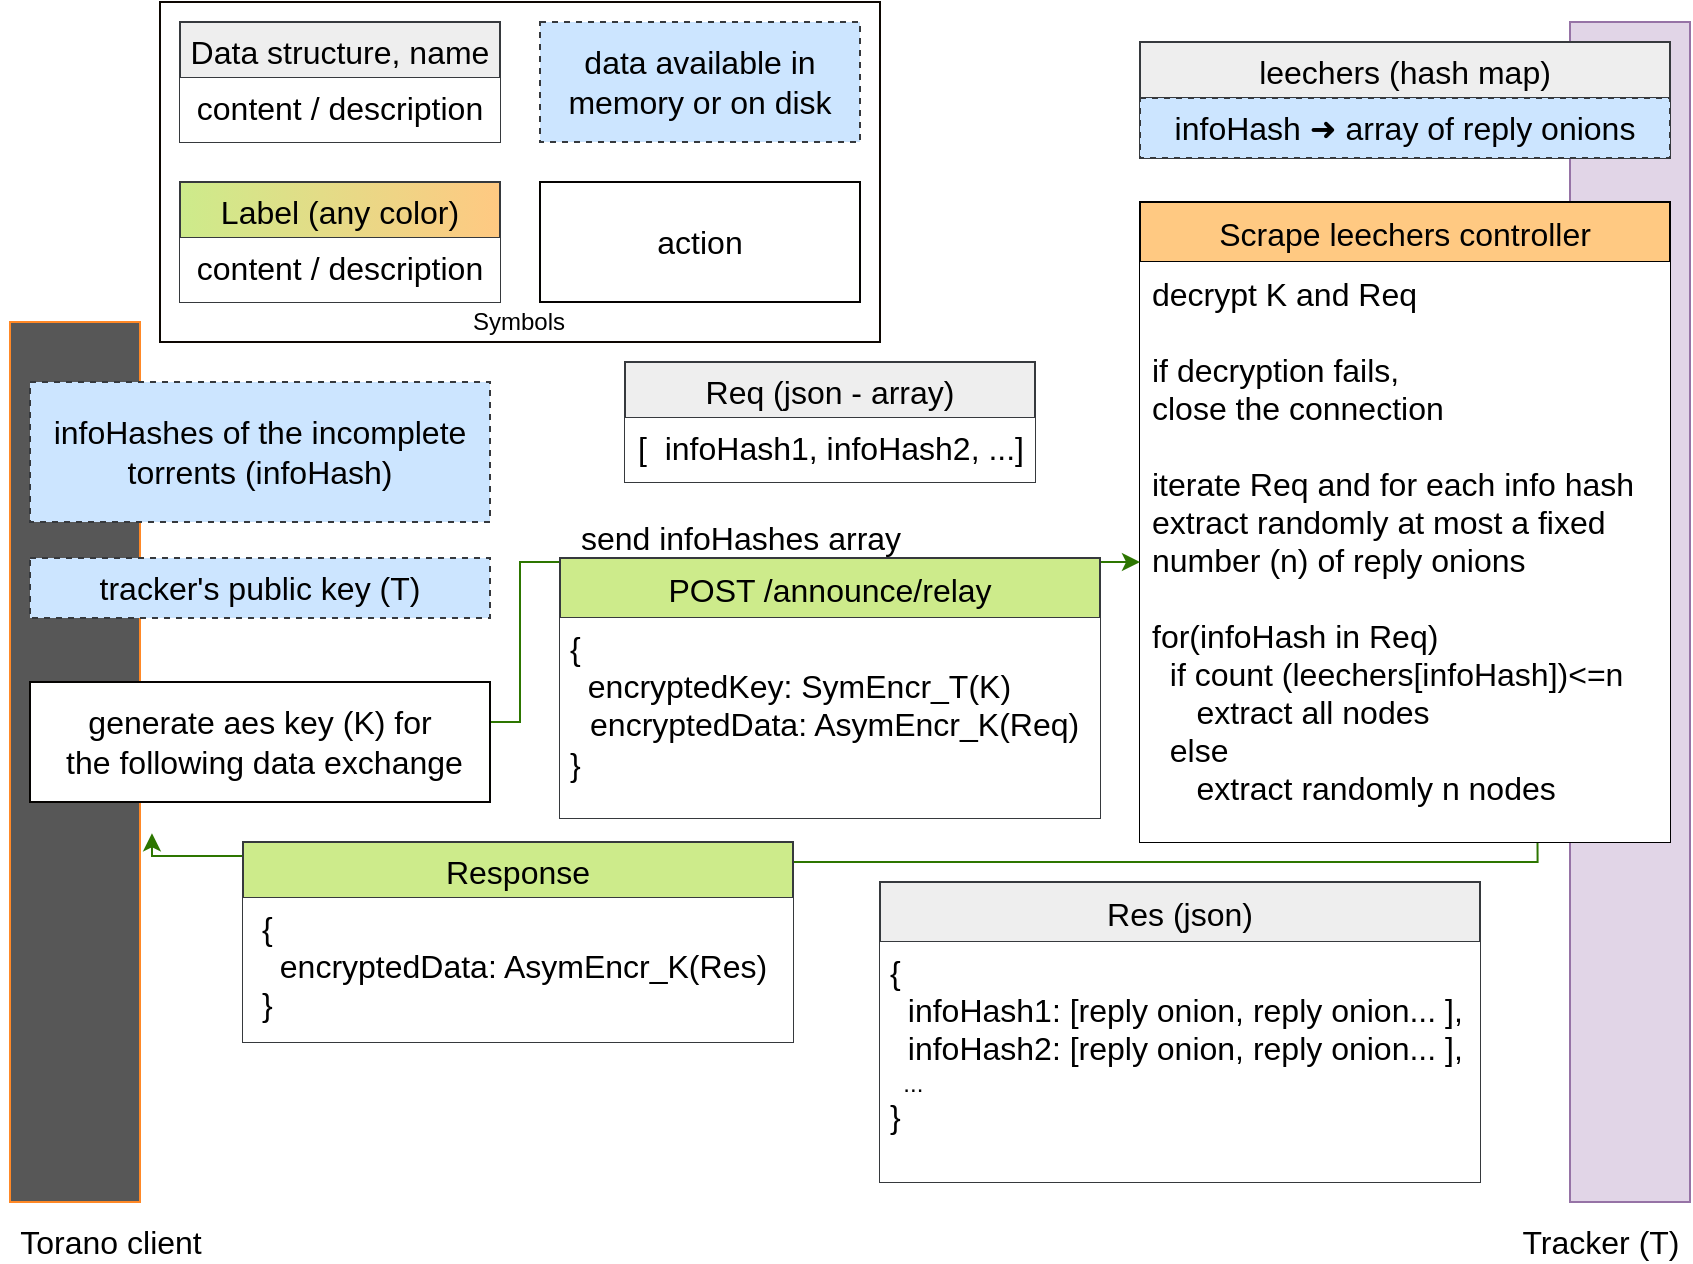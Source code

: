 <mxfile version="19.0.3" type="device"><diagram id="BzUFFizU8-wW_hmCJIyQ" name="Page-1"><mxGraphModel dx="1363" dy="905" grid="1" gridSize="10" guides="1" tooltips="1" connect="1" arrows="1" fold="1" page="1" pageScale="1" pageWidth="850" pageHeight="1100" math="0" shadow="0"><root><mxCell id="0"/><mxCell id="1" parent="0"/><mxCell id="PHUq9M7F-iocGRsVr-AD-3" value="" style="rounded=0;whiteSpace=wrap;html=1;fillColor=#575757;gradientColor=none;strokeColor=#FF8826;" parent="1" vertex="1"><mxGeometry x="5" y="440" width="65" height="440" as="geometry"/></mxCell><mxCell id="PHUq9M7F-iocGRsVr-AD-5" value="" style="rounded=0;whiteSpace=wrap;html=1;fillColor=#e1d5e7;strokeColor=#9673a6;" parent="1" vertex="1"><mxGeometry x="785" y="290" width="60" height="590" as="geometry"/></mxCell><mxCell id="PHUq9M7F-iocGRsVr-AD-6" value="&lt;font style=&quot;font-size: 16px;&quot;&gt;Tracker (T)&lt;br&gt;&lt;/font&gt;" style="text;html=1;align=center;verticalAlign=middle;resizable=0;points=[];autosize=1;strokeColor=none;fillColor=none;" parent="1" vertex="1"><mxGeometry x="755" y="890" width="90" height="20" as="geometry"/></mxCell><mxCell id="xfZ_95dBWtsysFm2oRyI-12" style="edgeStyle=orthogonalEdgeStyle;rounded=0;orthogonalLoop=1;jettySize=auto;html=1;exitX=0.75;exitY=1;exitDx=0;exitDy=0;entryX=1.092;entryY=0.581;entryDx=0;entryDy=0;entryPerimeter=0;strokeColor=#2D7600;" parent="1" source="PHUq9M7F-iocGRsVr-AD-18" target="PHUq9M7F-iocGRsVr-AD-3" edge="1"><mxGeometry relative="1" as="geometry"><Array as="points"><mxPoint x="769" y="710"/><mxPoint x="320" y="710"/><mxPoint x="320" y="707"/></Array></mxGeometry></mxCell><mxCell id="PHUq9M7F-iocGRsVr-AD-18" value="Scrape leechers controller" style="swimlane;fontStyle=0;childLayout=stackLayout;horizontal=1;startSize=30;horizontalStack=0;resizeParent=1;resizeParentMax=0;resizeLast=0;collapsible=1;marginBottom=0;rounded=0;fontSize=16;fontColor=default;strokeColor=#000000;fillColor=#FFC982;" parent="1" vertex="1"><mxGeometry x="570" y="380" width="265" height="320" as="geometry"/></mxCell><mxCell id="PHUq9M7F-iocGRsVr-AD-93" value="decrypt K and Req&#10;&#10;if decryption fails, &#10;close the connection&#10;&#10;iterate Req and for each info hash&#10;extract randomly at most a fixed &#10;number (n) of reply onions  &#10;&#10;for(infoHash in Req) &#10;  if count (leechers[infoHash])&lt;=n&#10;     extract all nodes&#10;  else&#10;     extract randomly n nodes&#10;" style="text;strokeColor=none;fillColor=default;align=left;verticalAlign=top;spacingLeft=4;spacingRight=4;overflow=hidden;points=[[0,0.5],[1,0.5]];portConstraint=eastwest;rotatable=0;rounded=0;fontSize=16;fontColor=#000000;dashed=1;dashPattern=1 1;" parent="PHUq9M7F-iocGRsVr-AD-18" vertex="1"><mxGeometry y="30" width="265" height="290" as="geometry"/></mxCell><mxCell id="PHUq9M7F-iocGRsVr-AD-24" value="&lt;font style=&quot;font-size: 16px;&quot;&gt;infoHashes of the incomplete torrents (infoHash)&lt;br&gt;&lt;/font&gt;" style="rounded=0;whiteSpace=wrap;html=1;fillColor=#cce5ff;strokeColor=#36393d;dashed=1;strokeWidth=1;" parent="1" vertex="1"><mxGeometry x="15" y="470" width="230" height="70" as="geometry"/></mxCell><mxCell id="xfZ_95dBWtsysFm2oRyI-14" style="edgeStyle=orthogonalEdgeStyle;rounded=0;orthogonalLoop=1;jettySize=auto;html=1;exitX=0.75;exitY=0;exitDx=0;exitDy=0;strokeColor=#2D7600;" parent="1" source="PHUq9M7F-iocGRsVr-AD-87" edge="1"><mxGeometry relative="1" as="geometry"><mxPoint x="570" y="560" as="targetPoint"/><Array as="points"><mxPoint x="188" y="640"/><mxPoint x="260" y="640"/><mxPoint x="260" y="560"/><mxPoint x="570" y="560"/></Array></mxGeometry></mxCell><mxCell id="PHUq9M7F-iocGRsVr-AD-87" value="&lt;font style=&quot;font-size: 16px;&quot;&gt;generate aes key (K)&amp;nbsp;for&lt;br&gt;&amp;nbsp;the following data exchange&lt;/font&gt;" style="rounded=0;whiteSpace=wrap;html=1;fillColor=default;strokeColor=#050301;" parent="1" vertex="1"><mxGeometry x="15" y="620" width="230" height="60" as="geometry"/></mxCell><mxCell id="PHUq9M7F-iocGRsVr-AD-89" value="&lt;font style=&quot;font-size: 16px;&quot;&gt;Torano client&lt;br&gt;&lt;/font&gt;" style="text;html=1;align=center;verticalAlign=middle;resizable=0;points=[];autosize=1;strokeColor=none;fillColor=none;" parent="1" vertex="1"><mxGeometry y="890" width="110" height="20" as="geometry"/></mxCell><mxCell id="Axl-GgnrVrnkgMc0KHxp-19" value="leechers (hash map)" style="swimlane;fontStyle=0;childLayout=stackLayout;horizontal=1;startSize=28;horizontalStack=0;resizeParent=1;resizeParentMax=0;resizeLast=0;collapsible=1;marginBottom=0;rounded=0;fontSize=16;fillColor=#eeeeee;strokeColor=#36393d;" parent="1" vertex="1"><mxGeometry x="570" y="300" width="265" height="58" as="geometry"/></mxCell><mxCell id="Axl-GgnrVrnkgMc0KHxp-21" value="&lt;font style=&quot;font-size: 16px;&quot;&gt;infoHash&amp;nbsp;➜ array of reply onions&lt;br&gt;&lt;/font&gt;" style="rounded=0;whiteSpace=wrap;html=1;fillColor=#cce5ff;strokeColor=#36393d;dashed=1;strokeWidth=1;" parent="Axl-GgnrVrnkgMc0KHxp-19" vertex="1"><mxGeometry y="28" width="265" height="30" as="geometry"/></mxCell><mxCell id="Axl-GgnrVrnkgMc0KHxp-29" value="&lt;font style=&quot;font-size: 16px;&quot;&gt;tracker's public key (T)&lt;br&gt;&lt;/font&gt;" style="rounded=0;whiteSpace=wrap;html=1;fillColor=#cce5ff;strokeColor=#36393d;dashed=1;strokeWidth=1;" parent="1" vertex="1"><mxGeometry x="15" y="558" width="230" height="30" as="geometry"/></mxCell><mxCell id="Axl-GgnrVrnkgMc0KHxp-53" value="&lt;font style=&quot;font-size: 16px;&quot;&gt;send infoHashes array&lt;br&gt;&lt;/font&gt;" style="text;html=1;align=center;verticalAlign=middle;resizable=0;points=[];autosize=1;strokeColor=none;fillColor=none;" parent="1" vertex="1"><mxGeometry x="280" y="538" width="180" height="20" as="geometry"/></mxCell><mxCell id="Axl-GgnrVrnkgMc0KHxp-59" value="Response" style="swimlane;fontStyle=0;childLayout=stackLayout;horizontal=1;startSize=28;horizontalStack=0;resizeParent=1;resizeParentMax=0;resizeLast=0;collapsible=1;marginBottom=0;rounded=0;fontSize=16;fillColor=#cdeb8b;strokeColor=#36393d;gradientDirection=east;" parent="1" vertex="1"><mxGeometry x="121.5" y="700" width="275" height="100" as="geometry"/></mxCell><mxCell id="xfZ_95dBWtsysFm2oRyI-11" value="&lt;h1&gt;&lt;/h1&gt;&lt;span style=&quot;background-color: initial; font-size: 16px;&quot;&gt;&lt;div style=&quot;text-align: left;&quot;&gt;{&amp;nbsp;&lt;/div&gt;&lt;div style=&quot;text-align: left;&quot;&gt;&amp;nbsp; encryptedData: AsymEncr_K(Res)&amp;nbsp;&lt;/div&gt;&lt;div style=&quot;text-align: left;&quot;&gt;}&lt;/div&gt;&lt;/span&gt;" style="text;html=1;strokeColor=none;fillColor=default;spacing=5;spacingTop=-20;whiteSpace=wrap;overflow=hidden;rounded=0;align=center;" parent="Axl-GgnrVrnkgMc0KHxp-59" vertex="1"><mxGeometry y="28" width="275" height="72" as="geometry"/></mxCell><mxCell id="PHUq9M7F-iocGRsVr-AD-80" value="POST /announce/relay" style="swimlane;fontStyle=0;childLayout=stackLayout;horizontal=1;startSize=30;horizontalStack=0;resizeParent=1;resizeParentMax=0;resizeLast=0;collapsible=1;marginBottom=0;rounded=0;fontSize=16;strokeColor=#36393d;fillColor=#cdeb8b;" parent="1" vertex="1"><mxGeometry x="280" y="558" width="270" height="130" as="geometry"/></mxCell><mxCell id="PHUq9M7F-iocGRsVr-AD-90" value="&lt;h1&gt;&lt;/h1&gt;&lt;span style=&quot;font-size: 16px;&quot;&gt;{&lt;/span&gt;&lt;br style=&quot;padding: 0px; margin: 0px; font-size: 16px;&quot;&gt;&lt;span style=&quot;font-size: 16px;&quot;&gt;&amp;nbsp; encryptedKey: SymEncr_&lt;/span&gt;&lt;span style=&quot;font-size: 16px;&quot;&gt;T&lt;/span&gt;&lt;span style=&quot;font-size: 16px;&quot;&gt;(K)&lt;br&gt;&lt;/span&gt;&amp;nbsp; &amp;nbsp;&lt;span style=&quot;font-size: 16px;&quot;&gt;encryptedData: AsymEncr_K&lt;/span&gt;&lt;span style=&quot;font-size: 16px;&quot;&gt;(Req)&lt;/span&gt;&lt;br style=&quot;padding: 0px; margin: 0px; font-size: 16px;&quot;&gt;&lt;span style=&quot;font-size: 16px;&quot;&gt;}&lt;/span&gt;&lt;span style=&quot;background-color: initial;&quot;&gt;&lt;br&gt;&lt;/span&gt;" style="text;html=1;strokeColor=none;fillColor=default;spacing=5;spacingTop=-20;whiteSpace=wrap;overflow=hidden;rounded=0;" parent="PHUq9M7F-iocGRsVr-AD-80" vertex="1"><mxGeometry y="30" width="270" height="100" as="geometry"/></mxCell><mxCell id="xfZ_95dBWtsysFm2oRyI-3" value="Req (json - array)" style="swimlane;fontStyle=0;childLayout=stackLayout;horizontal=1;startSize=28;horizontalStack=0;resizeParent=1;resizeParentMax=0;resizeLast=0;collapsible=1;marginBottom=0;rounded=0;fontSize=16;fillColor=#eeeeee;strokeColor=#36393d;gradientDirection=east;" parent="1" vertex="1"><mxGeometry x="312.5" y="460" width="205" height="60" as="geometry"/></mxCell><mxCell id="xfZ_95dBWtsysFm2oRyI-4" value="&lt;h1&gt;&lt;/h1&gt;&lt;span style=&quot;background-color: initial; font-size: 16px;&quot;&gt;&lt;div style=&quot;&quot;&gt;&lt;span style=&quot;background-color: initial;&quot;&gt;[&amp;nbsp;&lt;/span&gt;&lt;span style=&quot;background-color: initial;&quot;&gt;&amp;nbsp;infoHash1, infoHash2, ...]&lt;/span&gt;&lt;br&gt;&lt;/div&gt;&lt;/span&gt;" style="text;html=1;strokeColor=none;fillColor=default;spacing=5;spacingTop=-20;whiteSpace=wrap;overflow=hidden;rounded=0;align=center;" parent="xfZ_95dBWtsysFm2oRyI-3" vertex="1"><mxGeometry y="28" width="205" height="32" as="geometry"/></mxCell><mxCell id="xfZ_95dBWtsysFm2oRyI-8" value="Res (json)" style="swimlane;fontStyle=0;childLayout=stackLayout;horizontal=1;startSize=30;horizontalStack=0;resizeParent=1;resizeParentMax=0;resizeLast=0;collapsible=1;marginBottom=0;rounded=0;fontSize=16;strokeColor=#36393d;fillColor=#eeeeee;" parent="1" vertex="1"><mxGeometry x="440" y="720" width="300" height="150" as="geometry"/></mxCell><mxCell id="xfZ_95dBWtsysFm2oRyI-9" value="&lt;h1&gt;&lt;/h1&gt;&lt;span style=&quot;font-size: 16px;&quot;&gt;{&lt;/span&gt;&lt;br style=&quot;padding: 0px; margin: 0px; font-size: 16px;&quot;&gt;&lt;span style=&quot;font-size: 16px;&quot;&gt;&amp;nbsp; infoHash1: [reply onion, reply onion... ],&lt;br&gt;&lt;/span&gt;&lt;span style=&quot;color: rgba(0, 0, 0, 0); font-family: monospace; font-size: 0px;&quot;&gt;%3CmxGraphModel%3E%3Croot%3E%3CmxCell%20id%3D%220%22%2F%3E%3CmxCell%20id%3D%221%22%20parent%3D%220%22%2F%3E%3CmxCell%20id%3D%222%22%20value%3D%22POST%20%2Fannounce%2Frelay%22%20style%3D%22swimlane%3BfontStyle%3D0%3BchildLayout%3DstackLayout%3Bhorizontal%3D1%3BstartSize%3D30%3BhorizontalStack%3D0%3BresizeParent%3D1%3BresizeParentMax%3D0%3BresizeLast%3D0%3Bcollapsible%3D1%3BmarginBottom%3D0%3Brounded%3D0%3BfontSize%3D16%3BstrokeColor%3D%2336393d%3BfillColor%3D%23cdeb8b%3B%22%20vertex%3D%221%22%20parent%3D%221%22%3E%3CmxGeometry%20x%3D%22180%22%20y%3D%22700%22%20width%3D%22270%22%20height%3D%22130%22%20as%3D%22geometry%22%2F%3E%3C%2FmxCell%3E%3CmxCell%20id%3D%223%22%20value%3D%22%26lt%3Bh1%26gt%3B%26lt%3B%2Fh1%26gt%3B%26lt%3Bspan%20style%3D%26quot%3Bfont-size%3A%2016px%3B%26quot%3B%26gt%3B%7B%26lt%3B%2Fspan%26gt%3B%26lt%3Bbr%20style%3D%26quot%3Bpadding%3A%200px%3B%20margin%3A%200px%3B%20font-size%3A%2016px%3B%26quot%3B%26gt%3B%26lt%3Bspan%20style%3D%26quot%3Bfont-size%3A%2016px%3B%26quot%3B%26gt%3B%26amp%3Bnbsp%3B%20encryptedKey%3A%20SymEncr_%26lt%3B%2Fspan%26gt%3B%26lt%3Bspan%20style%3D%26quot%3Bfont-size%3A%2016px%3B%26quot%3B%26gt%3BT%26lt%3B%2Fspan%26gt%3B%26lt%3Bspan%20style%3D%26quot%3Bfont-size%3A%2016px%3B%26quot%3B%26gt%3B(K)%26lt%3Bbr%26gt%3B%26lt%3B%2Fspan%26gt%3B%26amp%3Bnbsp%3B%20%26amp%3Bnbsp%3B%26lt%3Bspan%20style%3D%26quot%3Bfont-size%3A%2016px%3B%26quot%3B%26gt%3BencryptedData%3A%20AsymEncr_K%26lt%3B%2Fspan%26gt%3B%26lt%3Bspan%20style%3D%26quot%3Bfont-size%3A%2016px%3B%26quot%3B%26gt%3B(Req)%26lt%3B%2Fspan%26gt%3B%26lt%3Bbr%20style%3D%26quot%3Bpadding%3A%200px%3B%20margin%3A%200px%3B%20font-size%3A%2016px%3B%26quot%3B%26gt%3B%26lt%3Bspan%20style%3D%26quot%3Bfont-size%3A%2016px%3B%26quot%3B%26gt%3B%7D%26lt%3B%2Fspan%26gt%3B%26lt%3Bspan%20style%3D%26quot%3Bbackground-color%3A%20initial%3B%26quot%3B%26gt%3B%26lt%3Bbr%26gt%3B%26lt%3B%2Fspan%26gt%3B%22%20style%3D%22text%3Bhtml%3D1%3BstrokeColor%3Dnone%3BfillColor%3Ddefault%3Bspacing%3D5%3BspacingTop%3D-20%3BwhiteSpace%3Dwrap%3Boverflow%3Dhidden%3Brounded%3D0%3B%22%20vertex%3D%221%22%20parent%3D%222%22%3E%3CmxGeometry%20y%3D%2230%22%20width%3D%22270%22%20height%3D%22100%22%20as%3D%22geometry%22%2F%3E%3C%2FmxCell%3E%3C%2Froot%3E%3C%2FmxGraphModel%3E&lt;/span&gt;&lt;span style=&quot;font-size: 16px;&quot;&gt;&amp;nbsp; infoHash2: [reply onion, reply onion... ],&lt;br&gt;&lt;/span&gt;&amp;nbsp; ...&lt;br style=&quot;font-size: 16px;&quot;&gt;&lt;span style=&quot;font-size: 16px;&quot;&gt;}&lt;/span&gt;&lt;span style=&quot;background-color: initial;&quot;&gt;&lt;br&gt;&lt;/span&gt;" style="text;html=1;strokeColor=none;fillColor=default;spacing=5;spacingTop=-20;whiteSpace=wrap;overflow=hidden;rounded=0;" parent="xfZ_95dBWtsysFm2oRyI-8" vertex="1"><mxGeometry y="30" width="300" height="120" as="geometry"/></mxCell><mxCell id="Axl-GgnrVrnkgMc0KHxp-12" value="" style="rounded=0;whiteSpace=wrap;html=1;fillColor=default;strokeColor=#0D0702;" parent="1" vertex="1"><mxGeometry x="80" y="280" width="360" height="170" as="geometry"/></mxCell><mxCell id="Axl-GgnrVrnkgMc0KHxp-13" value="&lt;font style=&quot;font-size: 16px;&quot;&gt;data&amp;nbsp;&lt;span&gt;&lt;span data-dobid=&quot;hdw&quot;&gt;available in memory or on disk&lt;/span&gt;&lt;/span&gt;&lt;br&gt;&lt;/font&gt;" style="rounded=0;whiteSpace=wrap;html=1;fillColor=#cce5ff;strokeColor=#36393d;dashed=1;strokeWidth=1;" parent="1" vertex="1"><mxGeometry x="270" y="290" width="160" height="60" as="geometry"/></mxCell><mxCell id="Axl-GgnrVrnkgMc0KHxp-17" value="Data structure, name" style="swimlane;fontStyle=0;childLayout=stackLayout;horizontal=1;startSize=28;horizontalStack=0;resizeParent=1;resizeParentMax=0;resizeLast=0;collapsible=1;marginBottom=0;rounded=0;fontSize=16;fillColor=#eeeeee;strokeColor=#36393d;" parent="1" vertex="1"><mxGeometry x="90" y="290" width="160" height="60" as="geometry"/></mxCell><mxCell id="Axl-GgnrVrnkgMc0KHxp-18" value="&lt;h1&gt;&lt;/h1&gt;&lt;span style=&quot;background-color: initial;&quot;&gt;&lt;div style=&quot;&quot;&gt;&lt;span style=&quot;font-size: 16px; background-color: initial;&quot;&gt;content / description&lt;/span&gt;&lt;/div&gt;&lt;/span&gt;" style="text;html=1;strokeColor=none;fillColor=default;spacing=5;spacingTop=-20;whiteSpace=wrap;overflow=hidden;rounded=0;align=center;" parent="Axl-GgnrVrnkgMc0KHxp-17" vertex="1"><mxGeometry y="28" width="160" height="32" as="geometry"/></mxCell><mxCell id="Axl-GgnrVrnkgMc0KHxp-22" value="Label (any color)" style="swimlane;fontStyle=0;childLayout=stackLayout;horizontal=1;startSize=28;horizontalStack=0;resizeParent=1;resizeParentMax=0;resizeLast=0;collapsible=1;marginBottom=0;rounded=0;fontSize=16;fillColor=#cdeb8b;strokeColor=#36393d;gradientColor=#FFC982;gradientDirection=east;" parent="1" vertex="1"><mxGeometry x="90" y="370" width="160" height="60" as="geometry"/></mxCell><mxCell id="Axl-GgnrVrnkgMc0KHxp-23" value="&lt;h1&gt;&lt;/h1&gt;&lt;span style=&quot;background-color: initial;&quot;&gt;&lt;div style=&quot;&quot;&gt;&lt;span style=&quot;font-size: 16px; background-color: initial;&quot;&gt;content / description&lt;/span&gt;&lt;/div&gt;&lt;/span&gt;" style="text;html=1;strokeColor=none;fillColor=default;spacing=5;spacingTop=-20;whiteSpace=wrap;overflow=hidden;rounded=0;align=center;" parent="Axl-GgnrVrnkgMc0KHxp-22" vertex="1"><mxGeometry y="28" width="160" height="32" as="geometry"/></mxCell><mxCell id="Axl-GgnrVrnkgMc0KHxp-26" value="&lt;font style=&quot;font-size: 16px;&quot;&gt;action&lt;br&gt;&lt;/font&gt;" style="rounded=0;whiteSpace=wrap;html=1;fillColor=default;strokeColor=#050301;" parent="1" vertex="1"><mxGeometry x="270" y="370" width="160" height="60" as="geometry"/></mxCell><mxCell id="Axl-GgnrVrnkgMc0KHxp-14" value="Symbols" style="text;html=1;align=center;verticalAlign=middle;resizable=0;points=[];autosize=1;strokeColor=none;fillColor=none;" parent="1" vertex="1"><mxGeometry x="229" y="430" width="60" height="20" as="geometry"/></mxCell></root></mxGraphModel></diagram></mxfile>
